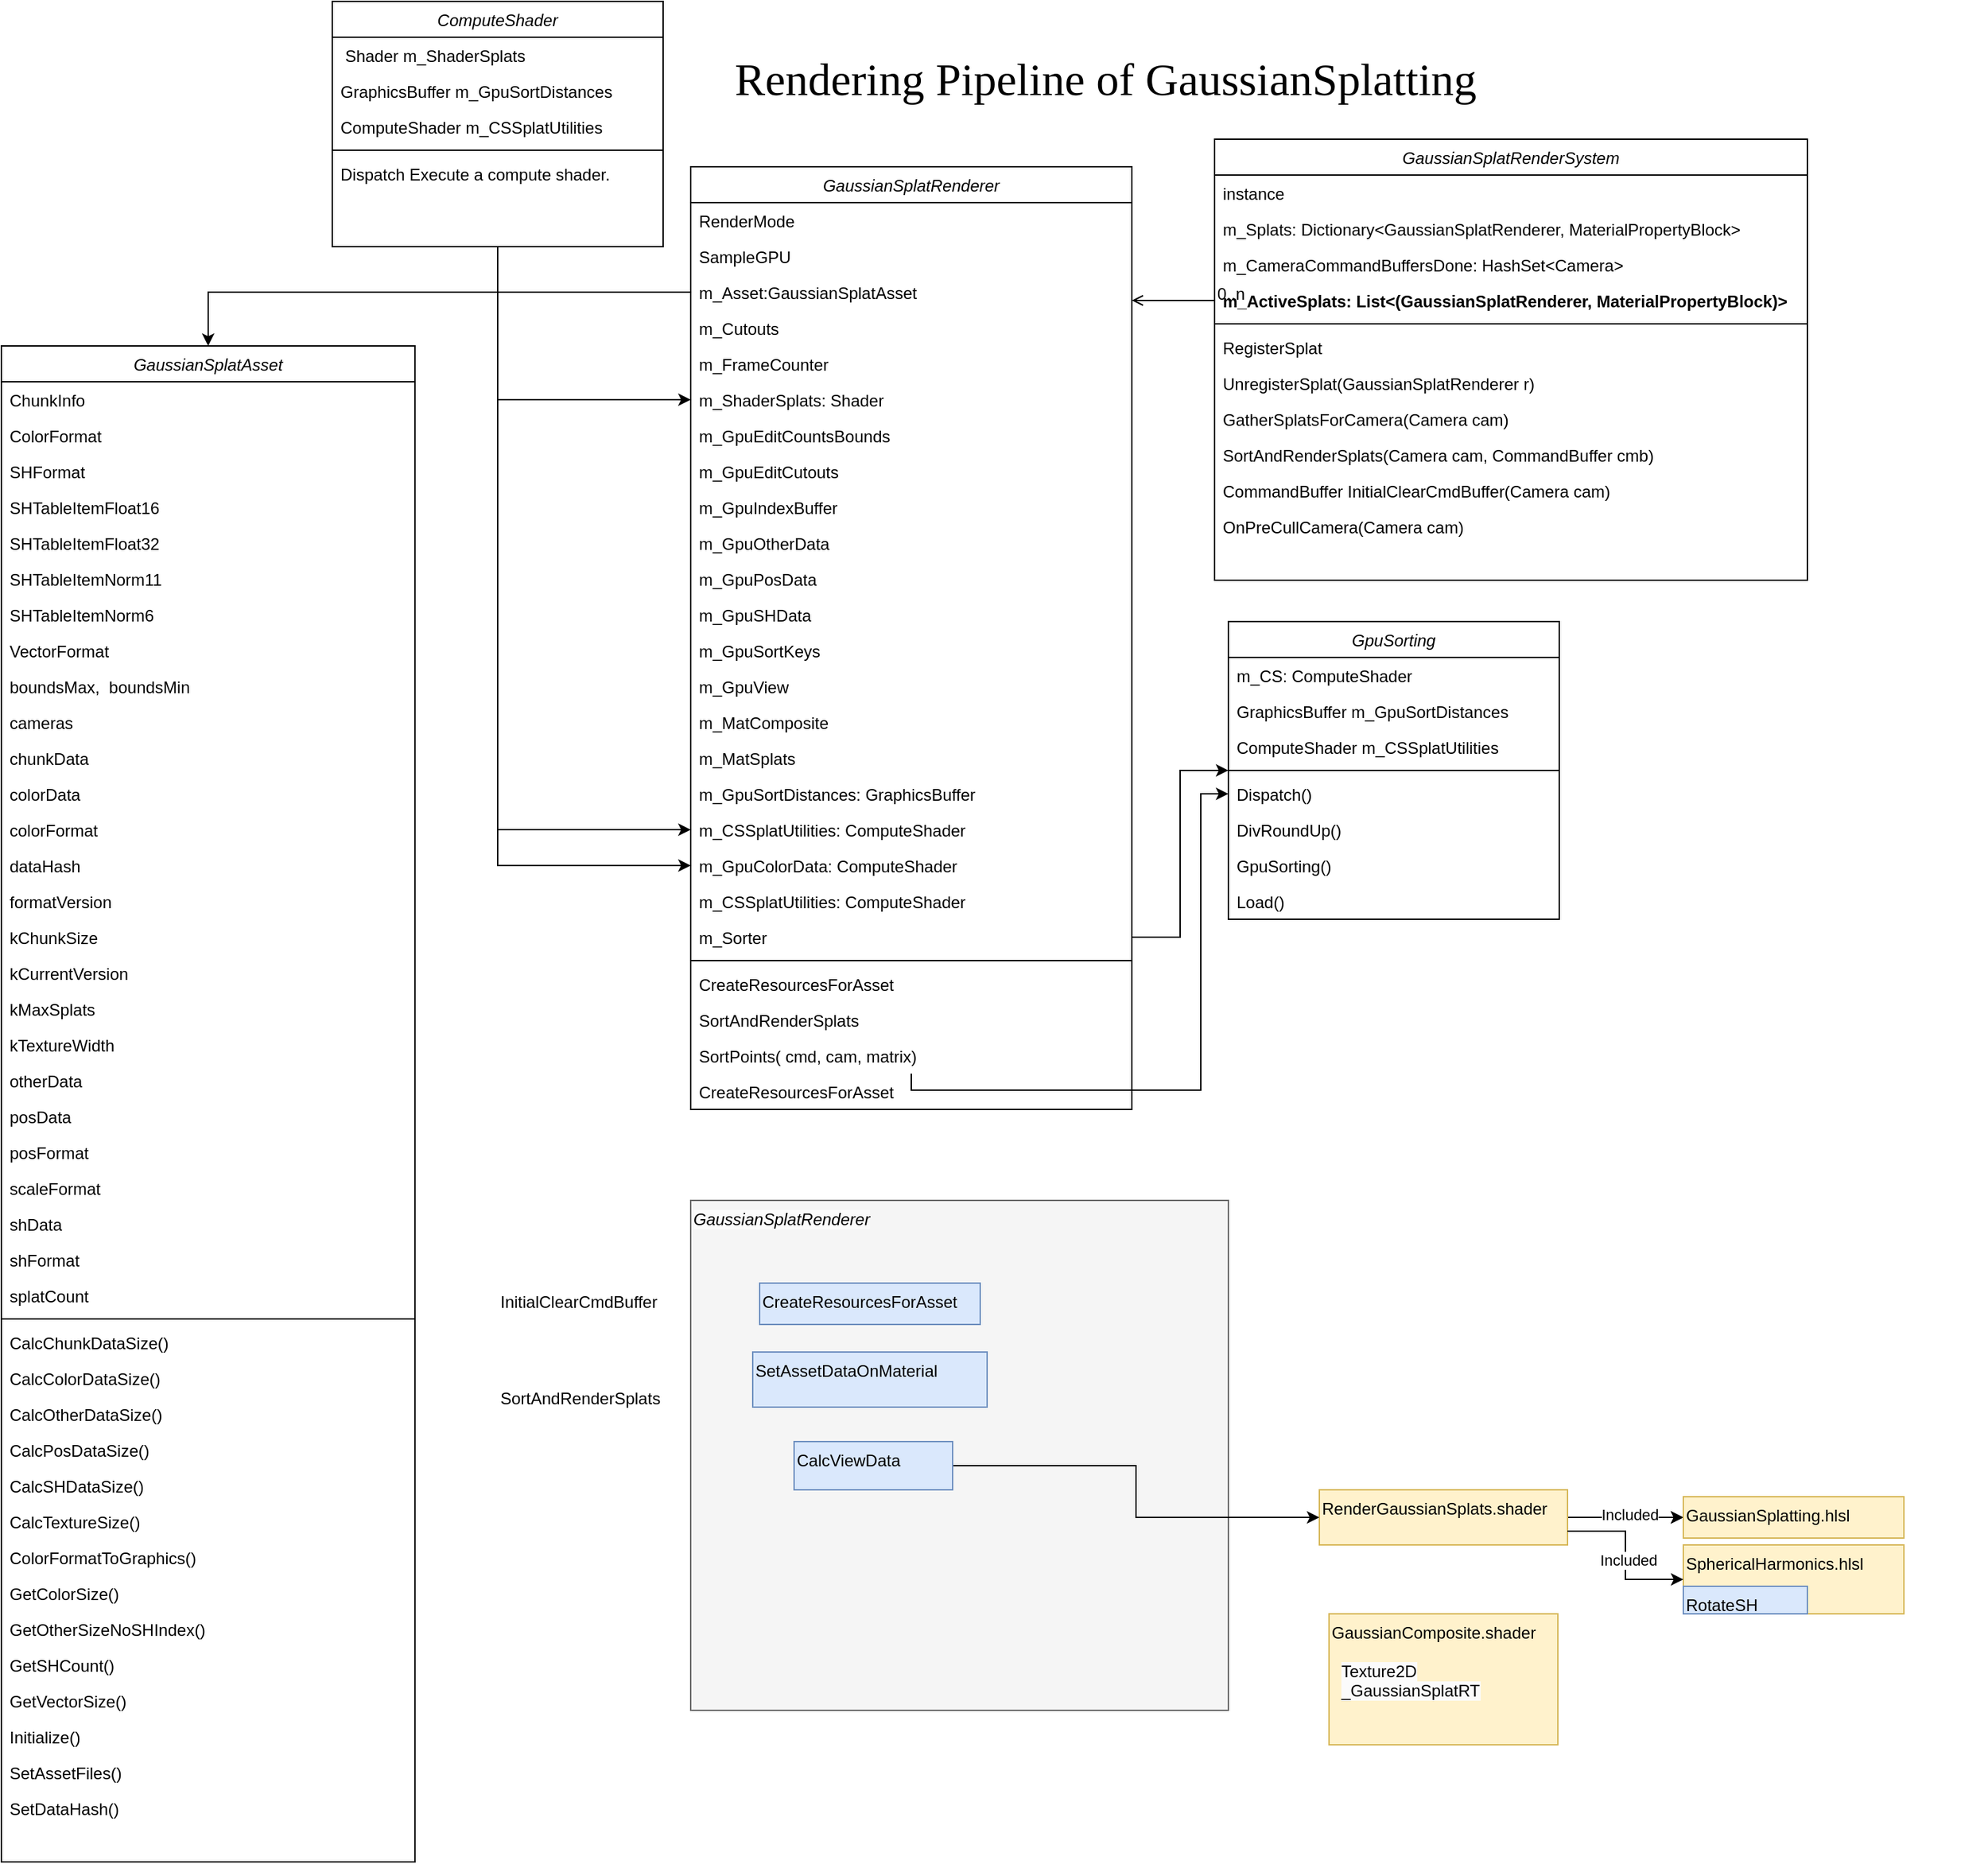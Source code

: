 <mxfile version="24.2.7" type="github">
  <diagram id="C5RBs43oDa-KdzZeNtuy" name="Page-1">
    <mxGraphModel dx="4924" dy="3740" grid="1" gridSize="10" guides="1" tooltips="1" connect="1" arrows="1" fold="1" page="1" pageScale="1" pageWidth="827" pageHeight="1169" math="0" shadow="0">
      <root>
        <mxCell id="WIyWlLk6GJQsqaUBKTNV-0" />
        <mxCell id="WIyWlLk6GJQsqaUBKTNV-1" parent="WIyWlLk6GJQsqaUBKTNV-0" />
        <mxCell id="4ZLdGXhLi-DRzzASzG0r-78" value="&lt;span style=&quot;color: rgb(0, 0, 0); font-family: Helvetica; font-size: 12px; font-style: italic; font-variant-ligatures: normal; font-variant-caps: normal; font-weight: 400; letter-spacing: normal; orphans: 2; text-align: center; text-indent: 0px; text-transform: none; widows: 2; word-spacing: 0px; -webkit-text-stroke-width: 0px; white-space: nowrap; background-color: rgb(251, 251, 251); text-decoration-thickness: initial; text-decoration-style: initial; text-decoration-color: initial; display: inline !important; float: none;&quot;&gt;GaussianSplatRenderer&lt;/span&gt;" style="text;whiteSpace=wrap;html=1;fillColor=#f5f5f5;fontColor=#333333;strokeColor=#666666;" parent="WIyWlLk6GJQsqaUBKTNV-1" vertex="1">
          <mxGeometry x="90" y="850" width="390" height="370" as="geometry" />
        </mxCell>
        <mxCell id="zkfFHV4jXpPFQw0GAbJ--0" value="GaussianSplatRenderer" style="swimlane;fontStyle=2;align=center;verticalAlign=top;childLayout=stackLayout;horizontal=1;startSize=26;horizontalStack=0;resizeParent=1;resizeLast=0;collapsible=1;marginBottom=0;rounded=0;shadow=0;strokeWidth=1;" parent="WIyWlLk6GJQsqaUBKTNV-1" vertex="1">
          <mxGeometry x="90" y="100" width="320" height="684" as="geometry">
            <mxRectangle x="230" y="140" width="160" height="26" as="alternateBounds" />
          </mxGeometry>
        </mxCell>
        <mxCell id="zkfFHV4jXpPFQw0GAbJ--1" value="RenderMode" style="text;align=left;verticalAlign=top;spacingLeft=4;spacingRight=4;overflow=hidden;rotatable=0;points=[[0,0.5],[1,0.5]];portConstraint=eastwest;" parent="zkfFHV4jXpPFQw0GAbJ--0" vertex="1">
          <mxGeometry y="26" width="320" height="26" as="geometry" />
        </mxCell>
        <mxCell id="61N00u9tpEMJBKBQTPMJ-57" value="SampleGPU" style="text;align=left;verticalAlign=top;spacingLeft=4;spacingRight=4;overflow=hidden;rotatable=0;points=[[0,0.5],[1,0.5]];portConstraint=eastwest;" parent="zkfFHV4jXpPFQw0GAbJ--0" vertex="1">
          <mxGeometry y="52" width="320" height="26" as="geometry" />
        </mxCell>
        <mxCell id="61N00u9tpEMJBKBQTPMJ-58" value="m_Asset:GaussianSplatAsset" style="text;align=left;verticalAlign=top;spacingLeft=4;spacingRight=4;overflow=hidden;rotatable=0;points=[[0,0.5],[1,0.5]];portConstraint=eastwest;" parent="zkfFHV4jXpPFQw0GAbJ--0" vertex="1">
          <mxGeometry y="78" width="320" height="26" as="geometry" />
        </mxCell>
        <mxCell id="4ZLdGXhLi-DRzzASzG0r-0" value="m_Cutouts" style="text;align=left;verticalAlign=top;spacingLeft=4;spacingRight=4;overflow=hidden;rotatable=0;points=[[0,0.5],[1,0.5]];portConstraint=eastwest;" parent="zkfFHV4jXpPFQw0GAbJ--0" vertex="1">
          <mxGeometry y="104" width="320" height="26" as="geometry" />
        </mxCell>
        <mxCell id="4ZLdGXhLi-DRzzASzG0r-1" value="m_FrameCounter" style="text;align=left;verticalAlign=top;spacingLeft=4;spacingRight=4;overflow=hidden;rotatable=0;points=[[0,0.5],[1,0.5]];portConstraint=eastwest;" parent="zkfFHV4jXpPFQw0GAbJ--0" vertex="1">
          <mxGeometry y="130" width="320" height="26" as="geometry" />
        </mxCell>
        <mxCell id="61N00u9tpEMJBKBQTPMJ-56" value="m_ShaderSplats: Shader" style="text;align=left;verticalAlign=top;spacingLeft=4;spacingRight=4;overflow=hidden;rotatable=0;points=[[0,0.5],[1,0.5]];portConstraint=eastwest;" parent="zkfFHV4jXpPFQw0GAbJ--0" vertex="1">
          <mxGeometry y="156" width="320" height="26" as="geometry" />
        </mxCell>
        <mxCell id="4ZLdGXhLi-DRzzASzG0r-2" value="m_GpuEditCountsBounds" style="text;align=left;verticalAlign=top;spacingLeft=4;spacingRight=4;overflow=hidden;rotatable=0;points=[[0,0.5],[1,0.5]];portConstraint=eastwest;" parent="zkfFHV4jXpPFQw0GAbJ--0" vertex="1">
          <mxGeometry y="182" width="320" height="26" as="geometry" />
        </mxCell>
        <mxCell id="4ZLdGXhLi-DRzzASzG0r-3" value="m_GpuEditCutouts" style="text;align=left;verticalAlign=top;spacingLeft=4;spacingRight=4;overflow=hidden;rotatable=0;points=[[0,0.5],[1,0.5]];portConstraint=eastwest;" parent="zkfFHV4jXpPFQw0GAbJ--0" vertex="1">
          <mxGeometry y="208" width="320" height="26" as="geometry" />
        </mxCell>
        <mxCell id="4ZLdGXhLi-DRzzASzG0r-4" value="m_GpuIndexBuffer" style="text;align=left;verticalAlign=top;spacingLeft=4;spacingRight=4;overflow=hidden;rotatable=0;points=[[0,0.5],[1,0.5]];portConstraint=eastwest;" parent="zkfFHV4jXpPFQw0GAbJ--0" vertex="1">
          <mxGeometry y="234" width="320" height="26" as="geometry" />
        </mxCell>
        <mxCell id="4ZLdGXhLi-DRzzASzG0r-5" value="m_GpuOtherData" style="text;align=left;verticalAlign=top;spacingLeft=4;spacingRight=4;overflow=hidden;rotatable=0;points=[[0,0.5],[1,0.5]];portConstraint=eastwest;" parent="zkfFHV4jXpPFQw0GAbJ--0" vertex="1">
          <mxGeometry y="260" width="320" height="26" as="geometry" />
        </mxCell>
        <mxCell id="4ZLdGXhLi-DRzzASzG0r-6" value="m_GpuPosData" style="text;align=left;verticalAlign=top;spacingLeft=4;spacingRight=4;overflow=hidden;rotatable=0;points=[[0,0.5],[1,0.5]];portConstraint=eastwest;" parent="zkfFHV4jXpPFQw0GAbJ--0" vertex="1">
          <mxGeometry y="286" width="320" height="26" as="geometry" />
        </mxCell>
        <mxCell id="4ZLdGXhLi-DRzzASzG0r-7" value="m_GpuSHData" style="text;align=left;verticalAlign=top;spacingLeft=4;spacingRight=4;overflow=hidden;rotatable=0;points=[[0,0.5],[1,0.5]];portConstraint=eastwest;" parent="zkfFHV4jXpPFQw0GAbJ--0" vertex="1">
          <mxGeometry y="312" width="320" height="26" as="geometry" />
        </mxCell>
        <mxCell id="4ZLdGXhLi-DRzzASzG0r-8" value="m_GpuSortKeys" style="text;align=left;verticalAlign=top;spacingLeft=4;spacingRight=4;overflow=hidden;rotatable=0;points=[[0,0.5],[1,0.5]];portConstraint=eastwest;" parent="zkfFHV4jXpPFQw0GAbJ--0" vertex="1">
          <mxGeometry y="338" width="320" height="26" as="geometry" />
        </mxCell>
        <mxCell id="4ZLdGXhLi-DRzzASzG0r-9" value="m_GpuView" style="text;align=left;verticalAlign=top;spacingLeft=4;spacingRight=4;overflow=hidden;rotatable=0;points=[[0,0.5],[1,0.5]];portConstraint=eastwest;" parent="zkfFHV4jXpPFQw0GAbJ--0" vertex="1">
          <mxGeometry y="364" width="320" height="26" as="geometry" />
        </mxCell>
        <mxCell id="4ZLdGXhLi-DRzzASzG0r-10" value="m_MatComposite" style="text;align=left;verticalAlign=top;spacingLeft=4;spacingRight=4;overflow=hidden;rotatable=0;points=[[0,0.5],[1,0.5]];portConstraint=eastwest;" parent="zkfFHV4jXpPFQw0GAbJ--0" vertex="1">
          <mxGeometry y="390" width="320" height="26" as="geometry" />
        </mxCell>
        <mxCell id="4ZLdGXhLi-DRzzASzG0r-11" value="m_MatSplats" style="text;align=left;verticalAlign=top;spacingLeft=4;spacingRight=4;overflow=hidden;rotatable=0;points=[[0,0.5],[1,0.5]];portConstraint=eastwest;" parent="zkfFHV4jXpPFQw0GAbJ--0" vertex="1">
          <mxGeometry y="416" width="320" height="26" as="geometry" />
        </mxCell>
        <mxCell id="zkfFHV4jXpPFQw0GAbJ--2" value="m_GpuSortDistances: GraphicsBuffer&#xa;" style="text;align=left;verticalAlign=top;spacingLeft=4;spacingRight=4;overflow=hidden;rotatable=0;points=[[0,0.5],[1,0.5]];portConstraint=eastwest;rounded=0;shadow=0;html=0;" parent="zkfFHV4jXpPFQw0GAbJ--0" vertex="1">
          <mxGeometry y="442" width="320" height="26" as="geometry" />
        </mxCell>
        <mxCell id="zkfFHV4jXpPFQw0GAbJ--3" value="m_CSSplatUtilities: ComputeShader " style="text;align=left;verticalAlign=top;spacingLeft=4;spacingRight=4;overflow=hidden;rotatable=0;points=[[0,0.5],[1,0.5]];portConstraint=eastwest;rounded=0;shadow=0;html=0;" parent="zkfFHV4jXpPFQw0GAbJ--0" vertex="1">
          <mxGeometry y="468" width="320" height="26" as="geometry" />
        </mxCell>
        <mxCell id="61N00u9tpEMJBKBQTPMJ-7" value="m_GpuColorData: ComputeShader " style="text;align=left;verticalAlign=top;spacingLeft=4;spacingRight=4;overflow=hidden;rotatable=0;points=[[0,0.5],[1,0.5]];portConstraint=eastwest;rounded=0;shadow=0;html=0;" parent="zkfFHV4jXpPFQw0GAbJ--0" vertex="1">
          <mxGeometry y="494" width="320" height="26" as="geometry" />
        </mxCell>
        <mxCell id="61N00u9tpEMJBKBQTPMJ-8" value="m_CSSplatUtilities: ComputeShader " style="text;align=left;verticalAlign=top;spacingLeft=4;spacingRight=4;overflow=hidden;rotatable=0;points=[[0,0.5],[1,0.5]];portConstraint=eastwest;rounded=0;shadow=0;html=0;" parent="zkfFHV4jXpPFQw0GAbJ--0" vertex="1">
          <mxGeometry y="520" width="320" height="26" as="geometry" />
        </mxCell>
        <mxCell id="4ZLdGXhLi-DRzzASzG0r-16" value="m_Sorter" style="text;align=left;verticalAlign=top;spacingLeft=4;spacingRight=4;overflow=hidden;rotatable=0;points=[[0,0.5],[1,0.5]];portConstraint=eastwest;rounded=0;shadow=0;html=0;" parent="zkfFHV4jXpPFQw0GAbJ--0" vertex="1">
          <mxGeometry y="546" width="320" height="26" as="geometry" />
        </mxCell>
        <mxCell id="zkfFHV4jXpPFQw0GAbJ--4" value="" style="line;html=1;strokeWidth=1;align=left;verticalAlign=middle;spacingTop=-1;spacingLeft=3;spacingRight=3;rotatable=0;labelPosition=right;points=[];portConstraint=eastwest;" parent="zkfFHV4jXpPFQw0GAbJ--0" vertex="1">
          <mxGeometry y="572" width="320" height="8" as="geometry" />
        </mxCell>
        <mxCell id="4ZLdGXhLi-DRzzASzG0r-17" value="CreateResourcesForAsset&#xa;" style="text;align=left;verticalAlign=top;spacingLeft=4;spacingRight=4;overflow=hidden;rotatable=0;points=[[0,0.5],[1,0.5]];portConstraint=eastwest;" parent="zkfFHV4jXpPFQw0GAbJ--0" vertex="1">
          <mxGeometry y="580" width="320" height="26" as="geometry" />
        </mxCell>
        <mxCell id="4ZLdGXhLi-DRzzASzG0r-31" value="SortAndRenderSplats&#xa;" style="text;align=left;verticalAlign=top;spacingLeft=4;spacingRight=4;overflow=hidden;rotatable=0;points=[[0,0.5],[1,0.5]];portConstraint=eastwest;" parent="zkfFHV4jXpPFQw0GAbJ--0" vertex="1">
          <mxGeometry y="606" width="320" height="26" as="geometry" />
        </mxCell>
        <mxCell id="4ZLdGXhLi-DRzzASzG0r-29" value="SortPoints( cmd, cam, matrix)&#xa;" style="text;align=left;verticalAlign=top;spacingLeft=4;spacingRight=4;overflow=hidden;rotatable=0;points=[[0,0.5],[1,0.5]];portConstraint=eastwest;" parent="zkfFHV4jXpPFQw0GAbJ--0" vertex="1">
          <mxGeometry y="632" width="320" height="26" as="geometry" />
        </mxCell>
        <mxCell id="4ZLdGXhLi-DRzzASzG0r-75" value="CreateResourcesForAsset&#xa;" style="text;align=left;verticalAlign=top;spacingLeft=4;spacingRight=4;overflow=hidden;rotatable=0;points=[[0,0.5],[1,0.5]];portConstraint=eastwest;" parent="zkfFHV4jXpPFQw0GAbJ--0" vertex="1">
          <mxGeometry y="658" width="320" height="26" as="geometry" />
        </mxCell>
        <mxCell id="zkfFHV4jXpPFQw0GAbJ--26" value="" style="endArrow=open;shadow=0;strokeWidth=1;rounded=0;curved=0;endFill=1;edgeStyle=elbowEdgeStyle;elbow=vertical;exitX=0;exitY=0.5;exitDx=0;exitDy=0;" parent="WIyWlLk6GJQsqaUBKTNV-1" source="4ZLdGXhLi-DRzzASzG0r-68" edge="1" target="zkfFHV4jXpPFQw0GAbJ--0">
          <mxGeometry x="0.5" y="41" relative="1" as="geometry">
            <mxPoint x="510" y="240" as="sourcePoint" />
            <mxPoint x="440" y="230" as="targetPoint" />
            <mxPoint x="-40" y="32" as="offset" />
          </mxGeometry>
        </mxCell>
        <mxCell id="zkfFHV4jXpPFQw0GAbJ--27" value="0..n" style="resizable=0;align=left;verticalAlign=bottom;labelBackgroundColor=none;fontSize=12;" parent="zkfFHV4jXpPFQw0GAbJ--26" connectable="0" vertex="1">
          <mxGeometry x="-1" relative="1" as="geometry">
            <mxPoint y="4" as="offset" />
          </mxGeometry>
        </mxCell>
        <mxCell id="61N00u9tpEMJBKBQTPMJ-0" value="&lt;span style=&quot;font-size: 33px; font-family: &amp;quot;Aptos Display&amp;quot;; color: black;&quot;&gt;Rendering Pipeline of&amp;nbsp;&lt;/span&gt;&lt;font face=&quot;Aptos Display&quot; style=&quot;font-size: 33px;&quot;&gt;&lt;span style=&quot;font-size: 33px;&quot;&gt;GaussianSplatting&lt;/span&gt;&lt;/font&gt;" style="text;whiteSpace=wrap;html=1;fontSize=33;" parent="WIyWlLk6GJQsqaUBKTNV-1" vertex="1">
          <mxGeometry x="120" y="10" width="910" height="60" as="geometry" />
        </mxCell>
        <mxCell id="4ZLdGXhLi-DRzzASzG0r-12" style="edgeStyle=orthogonalEdgeStyle;rounded=0;orthogonalLoop=1;jettySize=auto;html=1;" parent="WIyWlLk6GJQsqaUBKTNV-1" source="61N00u9tpEMJBKBQTPMJ-1" target="61N00u9tpEMJBKBQTPMJ-7" edge="1">
          <mxGeometry relative="1" as="geometry" />
        </mxCell>
        <mxCell id="4ZLdGXhLi-DRzzASzG0r-14" style="edgeStyle=orthogonalEdgeStyle;rounded=0;orthogonalLoop=1;jettySize=auto;html=1;" parent="WIyWlLk6GJQsqaUBKTNV-1" source="61N00u9tpEMJBKBQTPMJ-1" target="zkfFHV4jXpPFQw0GAbJ--3" edge="1">
          <mxGeometry relative="1" as="geometry" />
        </mxCell>
        <mxCell id="4ZLdGXhLi-DRzzASzG0r-15" style="edgeStyle=orthogonalEdgeStyle;rounded=0;orthogonalLoop=1;jettySize=auto;html=1;" parent="WIyWlLk6GJQsqaUBKTNV-1" source="61N00u9tpEMJBKBQTPMJ-1" target="61N00u9tpEMJBKBQTPMJ-56" edge="1">
          <mxGeometry relative="1" as="geometry" />
        </mxCell>
        <mxCell id="61N00u9tpEMJBKBQTPMJ-1" value="ComputeShader" style="swimlane;fontStyle=2;align=center;verticalAlign=top;childLayout=stackLayout;horizontal=1;startSize=26;horizontalStack=0;resizeParent=1;resizeLast=0;collapsible=1;marginBottom=0;rounded=0;shadow=0;strokeWidth=1;" parent="WIyWlLk6GJQsqaUBKTNV-1" vertex="1">
          <mxGeometry x="-170" y="-20" width="240" height="178" as="geometry">
            <mxRectangle x="230" y="140" width="160" height="26" as="alternateBounds" />
          </mxGeometry>
        </mxCell>
        <mxCell id="61N00u9tpEMJBKBQTPMJ-2" value=" Shader m_ShaderSplats" style="text;align=left;verticalAlign=top;spacingLeft=4;spacingRight=4;overflow=hidden;rotatable=0;points=[[0,0.5],[1,0.5]];portConstraint=eastwest;" parent="61N00u9tpEMJBKBQTPMJ-1" vertex="1">
          <mxGeometry y="26" width="240" height="26" as="geometry" />
        </mxCell>
        <mxCell id="61N00u9tpEMJBKBQTPMJ-3" value="GraphicsBuffer m_GpuSortDistances&#xa;" style="text;align=left;verticalAlign=top;spacingLeft=4;spacingRight=4;overflow=hidden;rotatable=0;points=[[0,0.5],[1,0.5]];portConstraint=eastwest;rounded=0;shadow=0;html=0;" parent="61N00u9tpEMJBKBQTPMJ-1" vertex="1">
          <mxGeometry y="52" width="240" height="26" as="geometry" />
        </mxCell>
        <mxCell id="61N00u9tpEMJBKBQTPMJ-4" value="ComputeShader m_CSSplatUtilities" style="text;align=left;verticalAlign=top;spacingLeft=4;spacingRight=4;overflow=hidden;rotatable=0;points=[[0,0.5],[1,0.5]];portConstraint=eastwest;rounded=0;shadow=0;html=0;" parent="61N00u9tpEMJBKBQTPMJ-1" vertex="1">
          <mxGeometry y="78" width="240" height="26" as="geometry" />
        </mxCell>
        <mxCell id="61N00u9tpEMJBKBQTPMJ-5" value="" style="line;html=1;strokeWidth=1;align=left;verticalAlign=middle;spacingTop=-1;spacingLeft=3;spacingRight=3;rotatable=0;labelPosition=right;points=[];portConstraint=eastwest;" parent="61N00u9tpEMJBKBQTPMJ-1" vertex="1">
          <mxGeometry y="104" width="240" height="8" as="geometry" />
        </mxCell>
        <mxCell id="61N00u9tpEMJBKBQTPMJ-6" value="Dispatch&#x9;Execute a compute shader.&#xa;" style="text;align=left;verticalAlign=top;spacingLeft=4;spacingRight=4;overflow=hidden;rotatable=0;points=[[0,0.5],[1,0.5]];portConstraint=eastwest;" parent="61N00u9tpEMJBKBQTPMJ-1" vertex="1">
          <mxGeometry y="112" width="240" height="26" as="geometry" />
        </mxCell>
        <mxCell id="61N00u9tpEMJBKBQTPMJ-9" value="GaussianSplatAsset" style="swimlane;fontStyle=2;align=center;verticalAlign=top;childLayout=stackLayout;horizontal=1;startSize=26;horizontalStack=0;resizeParent=1;resizeLast=0;collapsible=1;marginBottom=0;rounded=0;shadow=0;strokeWidth=1;" parent="WIyWlLk6GJQsqaUBKTNV-1" vertex="1">
          <mxGeometry x="-410" y="230" width="300" height="1100" as="geometry">
            <mxRectangle x="230" y="140" width="160" height="26" as="alternateBounds" />
          </mxGeometry>
        </mxCell>
        <mxCell id="61N00u9tpEMJBKBQTPMJ-10" value="ChunkInfo" style="text;align=left;verticalAlign=top;spacingLeft=4;spacingRight=4;overflow=hidden;rotatable=0;points=[[0,0.5],[1,0.5]];portConstraint=eastwest;" parent="61N00u9tpEMJBKBQTPMJ-9" vertex="1">
          <mxGeometry y="26" width="300" height="26" as="geometry" />
        </mxCell>
        <mxCell id="61N00u9tpEMJBKBQTPMJ-11" value="ColorFormat" style="text;align=left;verticalAlign=top;spacingLeft=4;spacingRight=4;overflow=hidden;rotatable=0;points=[[0,0.5],[1,0.5]];portConstraint=eastwest;rounded=0;shadow=0;html=0;" parent="61N00u9tpEMJBKBQTPMJ-9" vertex="1">
          <mxGeometry y="52" width="300" height="26" as="geometry" />
        </mxCell>
        <mxCell id="61N00u9tpEMJBKBQTPMJ-16" value="SHFormat" style="text;align=left;verticalAlign=top;spacingLeft=4;spacingRight=4;overflow=hidden;rotatable=0;points=[[0,0.5],[1,0.5]];portConstraint=eastwest;rounded=0;shadow=0;html=0;" parent="61N00u9tpEMJBKBQTPMJ-9" vertex="1">
          <mxGeometry y="78" width="300" height="26" as="geometry" />
        </mxCell>
        <mxCell id="61N00u9tpEMJBKBQTPMJ-17" value="SHTableItemFloat16" style="text;align=left;verticalAlign=top;spacingLeft=4;spacingRight=4;overflow=hidden;rotatable=0;points=[[0,0.5],[1,0.5]];portConstraint=eastwest;rounded=0;shadow=0;html=0;" parent="61N00u9tpEMJBKBQTPMJ-9" vertex="1">
          <mxGeometry y="104" width="300" height="26" as="geometry" />
        </mxCell>
        <mxCell id="61N00u9tpEMJBKBQTPMJ-18" value="SHTableItemFloat32" style="text;align=left;verticalAlign=top;spacingLeft=4;spacingRight=4;overflow=hidden;rotatable=0;points=[[0,0.5],[1,0.5]];portConstraint=eastwest;rounded=0;shadow=0;html=0;" parent="61N00u9tpEMJBKBQTPMJ-9" vertex="1">
          <mxGeometry y="130" width="300" height="26" as="geometry" />
        </mxCell>
        <mxCell id="61N00u9tpEMJBKBQTPMJ-19" value="SHTableItemNorm11" style="text;align=left;verticalAlign=top;spacingLeft=4;spacingRight=4;overflow=hidden;rotatable=0;points=[[0,0.5],[1,0.5]];portConstraint=eastwest;rounded=0;shadow=0;html=0;" parent="61N00u9tpEMJBKBQTPMJ-9" vertex="1">
          <mxGeometry y="156" width="300" height="26" as="geometry" />
        </mxCell>
        <mxCell id="61N00u9tpEMJBKBQTPMJ-20" value="SHTableItemNorm6" style="text;align=left;verticalAlign=top;spacingLeft=4;spacingRight=4;overflow=hidden;rotatable=0;points=[[0,0.5],[1,0.5]];portConstraint=eastwest;rounded=0;shadow=0;html=0;" parent="61N00u9tpEMJBKBQTPMJ-9" vertex="1">
          <mxGeometry y="182" width="300" height="26" as="geometry" />
        </mxCell>
        <mxCell id="61N00u9tpEMJBKBQTPMJ-21" value="VectorFormat" style="text;align=left;verticalAlign=top;spacingLeft=4;spacingRight=4;overflow=hidden;rotatable=0;points=[[0,0.5],[1,0.5]];portConstraint=eastwest;rounded=0;shadow=0;html=0;" parent="61N00u9tpEMJBKBQTPMJ-9" vertex="1">
          <mxGeometry y="208" width="300" height="26" as="geometry" />
        </mxCell>
        <mxCell id="61N00u9tpEMJBKBQTPMJ-22" value="boundsMax,  boundsMin" style="text;align=left;verticalAlign=top;spacingLeft=4;spacingRight=4;overflow=hidden;rotatable=0;points=[[0,0.5],[1,0.5]];portConstraint=eastwest;rounded=0;shadow=0;html=0;" parent="61N00u9tpEMJBKBQTPMJ-9" vertex="1">
          <mxGeometry y="234" width="300" height="26" as="geometry" />
        </mxCell>
        <mxCell id="61N00u9tpEMJBKBQTPMJ-23" value="cameras" style="text;align=left;verticalAlign=top;spacingLeft=4;spacingRight=4;overflow=hidden;rotatable=0;points=[[0,0.5],[1,0.5]];portConstraint=eastwest;rounded=0;shadow=0;html=0;" parent="61N00u9tpEMJBKBQTPMJ-9" vertex="1">
          <mxGeometry y="260" width="300" height="26" as="geometry" />
        </mxCell>
        <mxCell id="61N00u9tpEMJBKBQTPMJ-24" value="chunkData" style="text;align=left;verticalAlign=top;spacingLeft=4;spacingRight=4;overflow=hidden;rotatable=0;points=[[0,0.5],[1,0.5]];portConstraint=eastwest;rounded=0;shadow=0;html=0;" parent="61N00u9tpEMJBKBQTPMJ-9" vertex="1">
          <mxGeometry y="286" width="300" height="26" as="geometry" />
        </mxCell>
        <mxCell id="61N00u9tpEMJBKBQTPMJ-25" value="colorData" style="text;align=left;verticalAlign=top;spacingLeft=4;spacingRight=4;overflow=hidden;rotatable=0;points=[[0,0.5],[1,0.5]];portConstraint=eastwest;rounded=0;shadow=0;html=0;" parent="61N00u9tpEMJBKBQTPMJ-9" vertex="1">
          <mxGeometry y="312" width="300" height="26" as="geometry" />
        </mxCell>
        <mxCell id="61N00u9tpEMJBKBQTPMJ-26" value="colorFormat" style="text;align=left;verticalAlign=top;spacingLeft=4;spacingRight=4;overflow=hidden;rotatable=0;points=[[0,0.5],[1,0.5]];portConstraint=eastwest;rounded=0;shadow=0;html=0;" parent="61N00u9tpEMJBKBQTPMJ-9" vertex="1">
          <mxGeometry y="338" width="300" height="26" as="geometry" />
        </mxCell>
        <mxCell id="61N00u9tpEMJBKBQTPMJ-27" value="dataHash" style="text;align=left;verticalAlign=top;spacingLeft=4;spacingRight=4;overflow=hidden;rotatable=0;points=[[0,0.5],[1,0.5]];portConstraint=eastwest;rounded=0;shadow=0;html=0;" parent="61N00u9tpEMJBKBQTPMJ-9" vertex="1">
          <mxGeometry y="364" width="300" height="26" as="geometry" />
        </mxCell>
        <mxCell id="61N00u9tpEMJBKBQTPMJ-29" value="formatVersion" style="text;align=left;verticalAlign=top;spacingLeft=4;spacingRight=4;overflow=hidden;rotatable=0;points=[[0,0.5],[1,0.5]];portConstraint=eastwest;rounded=0;shadow=0;html=0;" parent="61N00u9tpEMJBKBQTPMJ-9" vertex="1">
          <mxGeometry y="390" width="300" height="26" as="geometry" />
        </mxCell>
        <mxCell id="61N00u9tpEMJBKBQTPMJ-30" value="kChunkSize" style="text;align=left;verticalAlign=top;spacingLeft=4;spacingRight=4;overflow=hidden;rotatable=0;points=[[0,0.5],[1,0.5]];portConstraint=eastwest;rounded=0;shadow=0;html=0;" parent="61N00u9tpEMJBKBQTPMJ-9" vertex="1">
          <mxGeometry y="416" width="300" height="26" as="geometry" />
        </mxCell>
        <mxCell id="61N00u9tpEMJBKBQTPMJ-37" value="kCurrentVersion" style="text;align=left;verticalAlign=top;spacingLeft=4;spacingRight=4;overflow=hidden;rotatable=0;points=[[0,0.5],[1,0.5]];portConstraint=eastwest;rounded=0;shadow=0;html=0;" parent="61N00u9tpEMJBKBQTPMJ-9" vertex="1">
          <mxGeometry y="442" width="300" height="26" as="geometry" />
        </mxCell>
        <mxCell id="61N00u9tpEMJBKBQTPMJ-45" value="kMaxSplats" style="text;align=left;verticalAlign=top;spacingLeft=4;spacingRight=4;overflow=hidden;rotatable=0;points=[[0,0.5],[1,0.5]];portConstraint=eastwest;rounded=0;shadow=0;html=0;" parent="61N00u9tpEMJBKBQTPMJ-9" vertex="1">
          <mxGeometry y="468" width="300" height="26" as="geometry" />
        </mxCell>
        <mxCell id="61N00u9tpEMJBKBQTPMJ-46" value="kTextureWidth" style="text;align=left;verticalAlign=top;spacingLeft=4;spacingRight=4;overflow=hidden;rotatable=0;points=[[0,0.5],[1,0.5]];portConstraint=eastwest;rounded=0;shadow=0;html=0;" parent="61N00u9tpEMJBKBQTPMJ-9" vertex="1">
          <mxGeometry y="494" width="300" height="26" as="geometry" />
        </mxCell>
        <mxCell id="61N00u9tpEMJBKBQTPMJ-47" value="otherData" style="text;align=left;verticalAlign=top;spacingLeft=4;spacingRight=4;overflow=hidden;rotatable=0;points=[[0,0.5],[1,0.5]];portConstraint=eastwest;rounded=0;shadow=0;html=0;" parent="61N00u9tpEMJBKBQTPMJ-9" vertex="1">
          <mxGeometry y="520" width="300" height="26" as="geometry" />
        </mxCell>
        <mxCell id="61N00u9tpEMJBKBQTPMJ-48" value="posData" style="text;align=left;verticalAlign=top;spacingLeft=4;spacingRight=4;overflow=hidden;rotatable=0;points=[[0,0.5],[1,0.5]];portConstraint=eastwest;rounded=0;shadow=0;html=0;" parent="61N00u9tpEMJBKBQTPMJ-9" vertex="1">
          <mxGeometry y="546" width="300" height="26" as="geometry" />
        </mxCell>
        <mxCell id="61N00u9tpEMJBKBQTPMJ-49" value="posFormat" style="text;align=left;verticalAlign=top;spacingLeft=4;spacingRight=4;overflow=hidden;rotatable=0;points=[[0,0.5],[1,0.5]];portConstraint=eastwest;rounded=0;shadow=0;html=0;" parent="61N00u9tpEMJBKBQTPMJ-9" vertex="1">
          <mxGeometry y="572" width="300" height="26" as="geometry" />
        </mxCell>
        <mxCell id="61N00u9tpEMJBKBQTPMJ-50" value="scaleFormat" style="text;align=left;verticalAlign=top;spacingLeft=4;spacingRight=4;overflow=hidden;rotatable=0;points=[[0,0.5],[1,0.5]];portConstraint=eastwest;rounded=0;shadow=0;html=0;" parent="61N00u9tpEMJBKBQTPMJ-9" vertex="1">
          <mxGeometry y="598" width="300" height="26" as="geometry" />
        </mxCell>
        <mxCell id="61N00u9tpEMJBKBQTPMJ-51" value="shData" style="text;align=left;verticalAlign=top;spacingLeft=4;spacingRight=4;overflow=hidden;rotatable=0;points=[[0,0.5],[1,0.5]];portConstraint=eastwest;rounded=0;shadow=0;html=0;" parent="61N00u9tpEMJBKBQTPMJ-9" vertex="1">
          <mxGeometry y="624" width="300" height="26" as="geometry" />
        </mxCell>
        <mxCell id="61N00u9tpEMJBKBQTPMJ-52" value="shFormat" style="text;align=left;verticalAlign=top;spacingLeft=4;spacingRight=4;overflow=hidden;rotatable=0;points=[[0,0.5],[1,0.5]];portConstraint=eastwest;rounded=0;shadow=0;html=0;" parent="61N00u9tpEMJBKBQTPMJ-9" vertex="1">
          <mxGeometry y="650" width="300" height="26" as="geometry" />
        </mxCell>
        <mxCell id="61N00u9tpEMJBKBQTPMJ-53" value="splatCount" style="text;align=left;verticalAlign=top;spacingLeft=4;spacingRight=4;overflow=hidden;rotatable=0;points=[[0,0.5],[1,0.5]];portConstraint=eastwest;rounded=0;shadow=0;html=0;" parent="61N00u9tpEMJBKBQTPMJ-9" vertex="1">
          <mxGeometry y="676" width="300" height="26" as="geometry" />
        </mxCell>
        <mxCell id="61N00u9tpEMJBKBQTPMJ-13" value="" style="line;html=1;strokeWidth=1;align=left;verticalAlign=middle;spacingTop=-1;spacingLeft=3;spacingRight=3;rotatable=0;labelPosition=right;points=[];portConstraint=eastwest;" parent="61N00u9tpEMJBKBQTPMJ-9" vertex="1">
          <mxGeometry y="702" width="300" height="8" as="geometry" />
        </mxCell>
        <mxCell id="61N00u9tpEMJBKBQTPMJ-14" value="CalcChunkDataSize()" style="text;align=left;verticalAlign=top;spacingLeft=4;spacingRight=4;overflow=hidden;rotatable=0;points=[[0,0.5],[1,0.5]];portConstraint=eastwest;" parent="61N00u9tpEMJBKBQTPMJ-9" vertex="1">
          <mxGeometry y="710" width="300" height="26" as="geometry" />
        </mxCell>
        <mxCell id="61N00u9tpEMJBKBQTPMJ-31" value="CalcColorDataSize()&#xa;&#xa;" style="text;align=left;verticalAlign=top;spacingLeft=4;spacingRight=4;overflow=hidden;rotatable=0;points=[[0,0.5],[1,0.5]];portConstraint=eastwest;" parent="61N00u9tpEMJBKBQTPMJ-9" vertex="1">
          <mxGeometry y="736" width="300" height="26" as="geometry" />
        </mxCell>
        <mxCell id="61N00u9tpEMJBKBQTPMJ-32" value="CalcOtherDataSize()&#xa;" style="text;align=left;verticalAlign=top;spacingLeft=4;spacingRight=4;overflow=hidden;rotatable=0;points=[[0,0.5],[1,0.5]];portConstraint=eastwest;" parent="61N00u9tpEMJBKBQTPMJ-9" vertex="1">
          <mxGeometry y="762" width="300" height="26" as="geometry" />
        </mxCell>
        <mxCell id="61N00u9tpEMJBKBQTPMJ-33" value="CalcPosDataSize()&#xa;&#xa;" style="text;align=left;verticalAlign=top;spacingLeft=4;spacingRight=4;overflow=hidden;rotatable=0;points=[[0,0.5],[1,0.5]];portConstraint=eastwest;" parent="61N00u9tpEMJBKBQTPMJ-9" vertex="1">
          <mxGeometry y="788" width="300" height="26" as="geometry" />
        </mxCell>
        <mxCell id="61N00u9tpEMJBKBQTPMJ-34" value="CalcSHDataSize()&#xa;&#xa;" style="text;align=left;verticalAlign=top;spacingLeft=4;spacingRight=4;overflow=hidden;rotatable=0;points=[[0,0.5],[1,0.5]];portConstraint=eastwest;" parent="61N00u9tpEMJBKBQTPMJ-9" vertex="1">
          <mxGeometry y="814" width="300" height="26" as="geometry" />
        </mxCell>
        <mxCell id="61N00u9tpEMJBKBQTPMJ-35" value="CalcTextureSize()&#xa;&#xa;" style="text;align=left;verticalAlign=top;spacingLeft=4;spacingRight=4;overflow=hidden;rotatable=0;points=[[0,0.5],[1,0.5]];portConstraint=eastwest;" parent="61N00u9tpEMJBKBQTPMJ-9" vertex="1">
          <mxGeometry y="840" width="300" height="26" as="geometry" />
        </mxCell>
        <mxCell id="61N00u9tpEMJBKBQTPMJ-36" value="ColorFormatToGraphics()&#xa;&#xa;" style="text;align=left;verticalAlign=top;spacingLeft=4;spacingRight=4;overflow=hidden;rotatable=0;points=[[0,0.5],[1,0.5]];portConstraint=eastwest;" parent="61N00u9tpEMJBKBQTPMJ-9" vertex="1">
          <mxGeometry y="866" width="300" height="26" as="geometry" />
        </mxCell>
        <mxCell id="61N00u9tpEMJBKBQTPMJ-38" value="GetColorSize()&#xa;&#xa;" style="text;align=left;verticalAlign=top;spacingLeft=4;spacingRight=4;overflow=hidden;rotatable=0;points=[[0,0.5],[1,0.5]];portConstraint=eastwest;" parent="61N00u9tpEMJBKBQTPMJ-9" vertex="1">
          <mxGeometry y="892" width="300" height="26" as="geometry" />
        </mxCell>
        <mxCell id="61N00u9tpEMJBKBQTPMJ-39" value="GetOtherSizeNoSHIndex()&#xa;&#xa;" style="text;align=left;verticalAlign=top;spacingLeft=4;spacingRight=4;overflow=hidden;rotatable=0;points=[[0,0.5],[1,0.5]];portConstraint=eastwest;" parent="61N00u9tpEMJBKBQTPMJ-9" vertex="1">
          <mxGeometry y="918" width="300" height="26" as="geometry" />
        </mxCell>
        <mxCell id="61N00u9tpEMJBKBQTPMJ-40" value="GetSHCount()&#xa;&#xa;" style="text;align=left;verticalAlign=top;spacingLeft=4;spacingRight=4;overflow=hidden;rotatable=0;points=[[0,0.5],[1,0.5]];portConstraint=eastwest;" parent="61N00u9tpEMJBKBQTPMJ-9" vertex="1">
          <mxGeometry y="944" width="300" height="26" as="geometry" />
        </mxCell>
        <mxCell id="61N00u9tpEMJBKBQTPMJ-41" value="GetVectorSize()&#xa;&#xa;" style="text;align=left;verticalAlign=top;spacingLeft=4;spacingRight=4;overflow=hidden;rotatable=0;points=[[0,0.5],[1,0.5]];portConstraint=eastwest;" parent="61N00u9tpEMJBKBQTPMJ-9" vertex="1">
          <mxGeometry y="970" width="300" height="26" as="geometry" />
        </mxCell>
        <mxCell id="61N00u9tpEMJBKBQTPMJ-42" value="Initialize()&#xa;&#xa;" style="text;align=left;verticalAlign=top;spacingLeft=4;spacingRight=4;overflow=hidden;rotatable=0;points=[[0,0.5],[1,0.5]];portConstraint=eastwest;" parent="61N00u9tpEMJBKBQTPMJ-9" vertex="1">
          <mxGeometry y="996" width="300" height="26" as="geometry" />
        </mxCell>
        <mxCell id="61N00u9tpEMJBKBQTPMJ-43" value="SetAssetFiles()&#xa;&#xa;" style="text;align=left;verticalAlign=top;spacingLeft=4;spacingRight=4;overflow=hidden;rotatable=0;points=[[0,0.5],[1,0.5]];portConstraint=eastwest;" parent="61N00u9tpEMJBKBQTPMJ-9" vertex="1">
          <mxGeometry y="1022" width="300" height="26" as="geometry" />
        </mxCell>
        <mxCell id="61N00u9tpEMJBKBQTPMJ-44" value="SetDataHash()&#xa;&#xa;" style="text;align=left;verticalAlign=top;spacingLeft=4;spacingRight=4;overflow=hidden;rotatable=0;points=[[0,0.5],[1,0.5]];portConstraint=eastwest;" parent="61N00u9tpEMJBKBQTPMJ-9" vertex="1">
          <mxGeometry y="1048" width="300" height="26" as="geometry" />
        </mxCell>
        <mxCell id="61N00u9tpEMJBKBQTPMJ-59" style="edgeStyle=orthogonalEdgeStyle;rounded=0;orthogonalLoop=1;jettySize=auto;html=1;" parent="WIyWlLk6GJQsqaUBKTNV-1" source="61N00u9tpEMJBKBQTPMJ-58" target="61N00u9tpEMJBKBQTPMJ-9" edge="1">
          <mxGeometry relative="1" as="geometry" />
        </mxCell>
        <mxCell id="4ZLdGXhLi-DRzzASzG0r-19" value="GpuSorting" style="swimlane;fontStyle=2;align=center;verticalAlign=top;childLayout=stackLayout;horizontal=1;startSize=26;horizontalStack=0;resizeParent=1;resizeLast=0;collapsible=1;marginBottom=0;rounded=0;shadow=0;strokeWidth=1;" parent="WIyWlLk6GJQsqaUBKTNV-1" vertex="1">
          <mxGeometry x="480" y="430" width="240" height="216" as="geometry">
            <mxRectangle x="230" y="140" width="160" height="26" as="alternateBounds" />
          </mxGeometry>
        </mxCell>
        <mxCell id="4ZLdGXhLi-DRzzASzG0r-20" value="m_CS: ComputeShader" style="text;align=left;verticalAlign=top;spacingLeft=4;spacingRight=4;overflow=hidden;rotatable=0;points=[[0,0.5],[1,0.5]];portConstraint=eastwest;" parent="4ZLdGXhLi-DRzzASzG0r-19" vertex="1">
          <mxGeometry y="26" width="240" height="26" as="geometry" />
        </mxCell>
        <mxCell id="4ZLdGXhLi-DRzzASzG0r-21" value="GraphicsBuffer m_GpuSortDistances&#xa;" style="text;align=left;verticalAlign=top;spacingLeft=4;spacingRight=4;overflow=hidden;rotatable=0;points=[[0,0.5],[1,0.5]];portConstraint=eastwest;rounded=0;shadow=0;html=0;" parent="4ZLdGXhLi-DRzzASzG0r-19" vertex="1">
          <mxGeometry y="52" width="240" height="26" as="geometry" />
        </mxCell>
        <mxCell id="4ZLdGXhLi-DRzzASzG0r-22" value="ComputeShader m_CSSplatUtilities" style="text;align=left;verticalAlign=top;spacingLeft=4;spacingRight=4;overflow=hidden;rotatable=0;points=[[0,0.5],[1,0.5]];portConstraint=eastwest;rounded=0;shadow=0;html=0;" parent="4ZLdGXhLi-DRzzASzG0r-19" vertex="1">
          <mxGeometry y="78" width="240" height="26" as="geometry" />
        </mxCell>
        <mxCell id="4ZLdGXhLi-DRzzASzG0r-23" value="" style="line;html=1;strokeWidth=1;align=left;verticalAlign=middle;spacingTop=-1;spacingLeft=3;spacingRight=3;rotatable=0;labelPosition=right;points=[];portConstraint=eastwest;" parent="4ZLdGXhLi-DRzzASzG0r-19" vertex="1">
          <mxGeometry y="104" width="240" height="8" as="geometry" />
        </mxCell>
        <mxCell id="4ZLdGXhLi-DRzzASzG0r-24" value="Dispatch()" style="text;align=left;verticalAlign=top;spacingLeft=4;spacingRight=4;overflow=hidden;rotatable=0;points=[[0,0.5],[1,0.5]];portConstraint=eastwest;" parent="4ZLdGXhLi-DRzzASzG0r-19" vertex="1">
          <mxGeometry y="112" width="240" height="26" as="geometry" />
        </mxCell>
        <mxCell id="4ZLdGXhLi-DRzzASzG0r-26" value="DivRoundUp()&#xa;" style="text;align=left;verticalAlign=top;spacingLeft=4;spacingRight=4;overflow=hidden;rotatable=0;points=[[0,0.5],[1,0.5]];portConstraint=eastwest;" parent="4ZLdGXhLi-DRzzASzG0r-19" vertex="1">
          <mxGeometry y="138" width="240" height="26" as="geometry" />
        </mxCell>
        <mxCell id="4ZLdGXhLi-DRzzASzG0r-27" value="GpuSorting()&#xa;" style="text;align=left;verticalAlign=top;spacingLeft=4;spacingRight=4;overflow=hidden;rotatable=0;points=[[0,0.5],[1,0.5]];portConstraint=eastwest;" parent="4ZLdGXhLi-DRzzASzG0r-19" vertex="1">
          <mxGeometry y="164" width="240" height="26" as="geometry" />
        </mxCell>
        <mxCell id="4ZLdGXhLi-DRzzASzG0r-28" value="Load()&#xa;&#xa;" style="text;align=left;verticalAlign=top;spacingLeft=4;spacingRight=4;overflow=hidden;rotatable=0;points=[[0,0.5],[1,0.5]];portConstraint=eastwest;" parent="4ZLdGXhLi-DRzzASzG0r-19" vertex="1">
          <mxGeometry y="190" width="240" height="26" as="geometry" />
        </mxCell>
        <mxCell id="4ZLdGXhLi-DRzzASzG0r-25" style="edgeStyle=orthogonalEdgeStyle;rounded=0;orthogonalLoop=1;jettySize=auto;html=1;" parent="WIyWlLk6GJQsqaUBKTNV-1" source="4ZLdGXhLi-DRzzASzG0r-16" target="4ZLdGXhLi-DRzzASzG0r-19" edge="1">
          <mxGeometry relative="1" as="geometry" />
        </mxCell>
        <mxCell id="4ZLdGXhLi-DRzzASzG0r-30" style="edgeStyle=orthogonalEdgeStyle;rounded=0;orthogonalLoop=1;jettySize=auto;html=1;" parent="WIyWlLk6GJQsqaUBKTNV-1" source="4ZLdGXhLi-DRzzASzG0r-29" target="4ZLdGXhLi-DRzzASzG0r-24" edge="1">
          <mxGeometry relative="1" as="geometry">
            <Array as="points">
              <mxPoint x="460" y="770" />
              <mxPoint x="460" y="555" />
            </Array>
          </mxGeometry>
        </mxCell>
        <mxCell id="4ZLdGXhLi-DRzzASzG0r-62" value="GaussianSplatRenderSystem" style="swimlane;fontStyle=2;align=center;verticalAlign=top;childLayout=stackLayout;horizontal=1;startSize=26;horizontalStack=0;resizeParent=1;resizeLast=0;collapsible=1;marginBottom=0;rounded=0;shadow=0;strokeWidth=1;" parent="WIyWlLk6GJQsqaUBKTNV-1" vertex="1">
          <mxGeometry x="470" y="80" width="430" height="320" as="geometry">
            <mxRectangle x="230" y="140" width="160" height="26" as="alternateBounds" />
          </mxGeometry>
        </mxCell>
        <mxCell id="4ZLdGXhLi-DRzzASzG0r-63" value="instance" style="text;align=left;verticalAlign=top;spacingLeft=4;spacingRight=4;overflow=hidden;rotatable=0;points=[[0,0.5],[1,0.5]];portConstraint=eastwest;" parent="4ZLdGXhLi-DRzzASzG0r-62" vertex="1">
          <mxGeometry y="26" width="430" height="26" as="geometry" />
        </mxCell>
        <mxCell id="4ZLdGXhLi-DRzzASzG0r-64" value="m_Splats: Dictionary&lt;GaussianSplatRenderer, MaterialPropertyBlock&gt; &#xa;" style="text;align=left;verticalAlign=top;spacingLeft=4;spacingRight=4;overflow=hidden;rotatable=0;points=[[0,0.5],[1,0.5]];portConstraint=eastwest;rounded=0;shadow=0;html=0;" parent="4ZLdGXhLi-DRzzASzG0r-62" vertex="1">
          <mxGeometry y="52" width="430" height="26" as="geometry" />
        </mxCell>
        <mxCell id="4ZLdGXhLi-DRzzASzG0r-65" value="m_CameraCommandBuffersDone: HashSet&lt;Camera&gt;" style="text;align=left;verticalAlign=top;spacingLeft=4;spacingRight=4;overflow=hidden;rotatable=0;points=[[0,0.5],[1,0.5]];portConstraint=eastwest;rounded=0;shadow=0;html=0;" parent="4ZLdGXhLi-DRzzASzG0r-62" vertex="1">
          <mxGeometry y="78" width="430" height="26" as="geometry" />
        </mxCell>
        <mxCell id="4ZLdGXhLi-DRzzASzG0r-68" value="m_ActiveSplats: List&lt;(GaussianSplatRenderer, MaterialPropertyBlock)&gt;" style="text;align=left;verticalAlign=top;spacingLeft=4;spacingRight=4;overflow=hidden;rotatable=0;points=[[0,0.5],[1,0.5]];portConstraint=eastwest;rounded=0;shadow=0;html=0;fontStyle=1" parent="4ZLdGXhLi-DRzzASzG0r-62" vertex="1">
          <mxGeometry y="104" width="430" height="26" as="geometry" />
        </mxCell>
        <mxCell id="4ZLdGXhLi-DRzzASzG0r-66" value="" style="line;html=1;strokeWidth=1;align=left;verticalAlign=middle;spacingTop=-1;spacingLeft=3;spacingRight=3;rotatable=0;labelPosition=right;points=[];portConstraint=eastwest;" parent="4ZLdGXhLi-DRzzASzG0r-62" vertex="1">
          <mxGeometry y="130" width="430" height="8" as="geometry" />
        </mxCell>
        <mxCell id="4ZLdGXhLi-DRzzASzG0r-67" value="RegisterSplat&#xa;" style="text;align=left;verticalAlign=top;spacingLeft=4;spacingRight=4;overflow=hidden;rotatable=0;points=[[0,0.5],[1,0.5]];portConstraint=eastwest;" parent="4ZLdGXhLi-DRzzASzG0r-62" vertex="1">
          <mxGeometry y="138" width="430" height="26" as="geometry" />
        </mxCell>
        <mxCell id="4ZLdGXhLi-DRzzASzG0r-69" value="UnregisterSplat(GaussianSplatRenderer r)" style="text;align=left;verticalAlign=top;spacingLeft=4;spacingRight=4;overflow=hidden;rotatable=0;points=[[0,0.5],[1,0.5]];portConstraint=eastwest;" parent="4ZLdGXhLi-DRzzASzG0r-62" vertex="1">
          <mxGeometry y="164" width="430" height="26" as="geometry" />
        </mxCell>
        <mxCell id="4ZLdGXhLi-DRzzASzG0r-70" value="GatherSplatsForCamera(Camera cam)" style="text;align=left;verticalAlign=top;spacingLeft=4;spacingRight=4;overflow=hidden;rotatable=0;points=[[0,0.5],[1,0.5]];portConstraint=eastwest;" parent="4ZLdGXhLi-DRzzASzG0r-62" vertex="1">
          <mxGeometry y="190" width="430" height="26" as="geometry" />
        </mxCell>
        <mxCell id="4ZLdGXhLi-DRzzASzG0r-71" value="SortAndRenderSplats(Camera cam, CommandBuffer cmb)" style="text;align=left;verticalAlign=top;spacingLeft=4;spacingRight=4;overflow=hidden;rotatable=0;points=[[0,0.5],[1,0.5]];portConstraint=eastwest;" parent="4ZLdGXhLi-DRzzASzG0r-62" vertex="1">
          <mxGeometry y="216" width="430" height="26" as="geometry" />
        </mxCell>
        <mxCell id="4ZLdGXhLi-DRzzASzG0r-72" value="CommandBuffer InitialClearCmdBuffer(Camera cam)" style="text;align=left;verticalAlign=top;spacingLeft=4;spacingRight=4;overflow=hidden;rotatable=0;points=[[0,0.5],[1,0.5]];portConstraint=eastwest;" parent="4ZLdGXhLi-DRzzASzG0r-62" vertex="1">
          <mxGeometry y="242" width="430" height="26" as="geometry" />
        </mxCell>
        <mxCell id="4ZLdGXhLi-DRzzASzG0r-74" value="OnPreCullCamera(Camera cam)" style="text;align=left;verticalAlign=top;spacingLeft=4;spacingRight=4;overflow=hidden;rotatable=0;points=[[0,0.5],[1,0.5]];portConstraint=eastwest;" parent="4ZLdGXhLi-DRzzASzG0r-62" vertex="1">
          <mxGeometry y="268" width="430" height="26" as="geometry" />
        </mxCell>
        <mxCell id="4ZLdGXhLi-DRzzASzG0r-76" value="CreateResourcesForAsset" style="text;whiteSpace=wrap;fillColor=#dae8fc;strokeColor=#6c8ebf;" parent="WIyWlLk6GJQsqaUBKTNV-1" vertex="1">
          <mxGeometry x="140" y="910" width="160" height="30" as="geometry" />
        </mxCell>
        <mxCell id="4ZLdGXhLi-DRzzASzG0r-77" style="edgeStyle=orthogonalEdgeStyle;rounded=0;orthogonalLoop=1;jettySize=auto;html=1;exitX=0.5;exitY=1;exitDx=0;exitDy=0;" parent="WIyWlLk6GJQsqaUBKTNV-1" source="4ZLdGXhLi-DRzzASzG0r-76" target="4ZLdGXhLi-DRzzASzG0r-76" edge="1">
          <mxGeometry relative="1" as="geometry" />
        </mxCell>
        <mxCell id="4ZLdGXhLi-DRzzASzG0r-79" value="InitialClearCmdBuffer" style="text;whiteSpace=wrap;" parent="WIyWlLk6GJQsqaUBKTNV-1" vertex="1">
          <mxGeometry x="-50" y="910" width="140" height="30" as="geometry" />
        </mxCell>
        <mxCell id="4ZLdGXhLi-DRzzASzG0r-82" value="" style="edgeStyle=orthogonalEdgeStyle;rounded=0;orthogonalLoop=1;jettySize=auto;html=1;" parent="WIyWlLk6GJQsqaUBKTNV-1" source="4ZLdGXhLi-DRzzASzG0r-80" target="4ZLdGXhLi-DRzzASzG0r-81" edge="1">
          <mxGeometry relative="1" as="geometry" />
        </mxCell>
        <mxCell id="4ZLdGXhLi-DRzzASzG0r-83" value="" style="edgeStyle=orthogonalEdgeStyle;rounded=0;orthogonalLoop=1;jettySize=auto;html=1;" parent="WIyWlLk6GJQsqaUBKTNV-1" source="4ZLdGXhLi-DRzzASzG0r-80" target="4ZLdGXhLi-DRzzASzG0r-81" edge="1">
          <mxGeometry relative="1" as="geometry" />
        </mxCell>
        <mxCell id="4ZLdGXhLi-DRzzASzG0r-89" value="Included" style="edgeLabel;html=1;align=center;verticalAlign=middle;resizable=0;points=[];" parent="4ZLdGXhLi-DRzzASzG0r-83" vertex="1" connectable="0">
          <mxGeometry x="0.062" y="2" relative="1" as="geometry">
            <mxPoint as="offset" />
          </mxGeometry>
        </mxCell>
        <UserObject label="RenderGaussianSplats.shader" link="RenderGaussianSplats.shader" id="4ZLdGXhLi-DRzzASzG0r-80">
          <mxCell style="text;whiteSpace=wrap;fillColor=#fff2cc;strokeColor=#d6b656;" parent="WIyWlLk6GJQsqaUBKTNV-1" vertex="1">
            <mxGeometry x="546" y="1060" width="180" height="40" as="geometry" />
          </mxCell>
        </UserObject>
        <mxCell id="4ZLdGXhLi-DRzzASzG0r-81" value="GaussianSplatting.hlsl" style="whiteSpace=wrap;html=1;align=left;verticalAlign=top;fillColor=#fff2cc;strokeColor=#d6b656;gradientColor=none;" parent="WIyWlLk6GJQsqaUBKTNV-1" vertex="1">
          <mxGeometry x="810" y="1065" width="160" height="30" as="geometry" />
        </mxCell>
        <mxCell id="4ZLdGXhLi-DRzzASzG0r-84" value="GaussianComposite.shader" style="whiteSpace=wrap;html=1;align=left;verticalAlign=top;fillColor=#fff2cc;strokeColor=#d6b656;gradientColor=none;" parent="WIyWlLk6GJQsqaUBKTNV-1" vertex="1">
          <mxGeometry x="553" y="1150" width="166" height="95" as="geometry" />
        </mxCell>
        <mxCell id="4ZLdGXhLi-DRzzASzG0r-91" value="SortAndRenderSplats" style="text;whiteSpace=wrap;" parent="WIyWlLk6GJQsqaUBKTNV-1" vertex="1">
          <mxGeometry x="-50" y="980" width="150" height="40" as="geometry" />
        </mxCell>
        <mxCell id="4ZLdGXhLi-DRzzASzG0r-94" value="SetAssetDataOnMaterial" style="text;whiteSpace=wrap;fillColor=#dae8fc;strokeColor=#6c8ebf;" parent="WIyWlLk6GJQsqaUBKTNV-1" vertex="1">
          <mxGeometry x="135" y="960" width="170" height="40" as="geometry" />
        </mxCell>
        <mxCell id="4ZLdGXhLi-DRzzASzG0r-97" style="edgeStyle=orthogonalEdgeStyle;rounded=0;orthogonalLoop=1;jettySize=auto;html=1;entryX=0;entryY=0.5;entryDx=0;entryDy=0;" parent="WIyWlLk6GJQsqaUBKTNV-1" source="4ZLdGXhLi-DRzzASzG0r-96" target="4ZLdGXhLi-DRzzASzG0r-80" edge="1">
          <mxGeometry relative="1" as="geometry" />
        </mxCell>
        <mxCell id="4ZLdGXhLi-DRzzASzG0r-96" value="CalcViewData" style="text;whiteSpace=wrap;fillColor=#dae8fc;strokeColor=#6c8ebf;" parent="WIyWlLk6GJQsqaUBKTNV-1" vertex="1">
          <mxGeometry x="165" y="1025" width="115" height="35" as="geometry" />
        </mxCell>
        <mxCell id="4ZLdGXhLi-DRzzASzG0r-101" value="" style="group" parent="WIyWlLk6GJQsqaUBKTNV-1" vertex="1" connectable="0">
          <mxGeometry x="810" y="1100" width="160" height="50" as="geometry" />
        </mxCell>
        <UserObject label="SphericalHarmonics.hlsl" link="SphericalHarmonics.hlsl" id="4ZLdGXhLi-DRzzASzG0r-100">
          <mxCell style="text;whiteSpace=wrap;fillColor=#fff2cc;strokeColor=#d6b656;" parent="4ZLdGXhLi-DRzzASzG0r-101" vertex="1">
            <mxGeometry width="160" height="50" as="geometry" />
          </mxCell>
        </UserObject>
        <mxCell id="4ZLdGXhLi-DRzzASzG0r-99" value="RotateSH" style="text;whiteSpace=wrap;fillColor=#dae8fc;strokeColor=#6c8ebf;" parent="4ZLdGXhLi-DRzzASzG0r-101" vertex="1">
          <mxGeometry y="30" width="90" height="20" as="geometry" />
        </mxCell>
        <mxCell id="4ZLdGXhLi-DRzzASzG0r-102" value="&lt;span style=&quot;color: rgb(0, 0, 0); font-family: Helvetica; font-size: 12px; font-style: normal; font-variant-ligatures: normal; font-variant-caps: normal; font-weight: 400; letter-spacing: normal; orphans: 2; text-align: left; text-indent: 0px; text-transform: none; widows: 2; word-spacing: 0px; -webkit-text-stroke-width: 0px; white-space: normal; background-color: rgb(251, 251, 251); text-decoration-thickness: initial; text-decoration-style: initial; text-decoration-color: initial; display: inline !important; float: none;&quot;&gt;Texture2D _GaussianSplatRT&lt;/span&gt;" style="text;whiteSpace=wrap;html=1;" parent="WIyWlLk6GJQsqaUBKTNV-1" vertex="1">
          <mxGeometry x="560" y="1177.5" width="140" height="40" as="geometry" />
        </mxCell>
        <mxCell id="1uBeoqClQy20jla1vo66-0" value="" style="edgeStyle=orthogonalEdgeStyle;rounded=0;orthogonalLoop=1;jettySize=auto;html=1;entryX=0;entryY=0.5;entryDx=0;entryDy=0;exitX=1;exitY=0.75;exitDx=0;exitDy=0;" edge="1" parent="WIyWlLk6GJQsqaUBKTNV-1" source="4ZLdGXhLi-DRzzASzG0r-80" target="4ZLdGXhLi-DRzzASzG0r-100">
          <mxGeometry relative="1" as="geometry">
            <mxPoint x="730" y="1090" as="sourcePoint" />
            <mxPoint x="820" y="1090" as="targetPoint" />
          </mxGeometry>
        </mxCell>
        <mxCell id="1uBeoqClQy20jla1vo66-1" value="Included" style="edgeLabel;html=1;align=center;verticalAlign=middle;resizable=0;points=[];" vertex="1" connectable="0" parent="1uBeoqClQy20jla1vo66-0">
          <mxGeometry x="0.062" y="2" relative="1" as="geometry">
            <mxPoint as="offset" />
          </mxGeometry>
        </mxCell>
      </root>
    </mxGraphModel>
  </diagram>
</mxfile>
